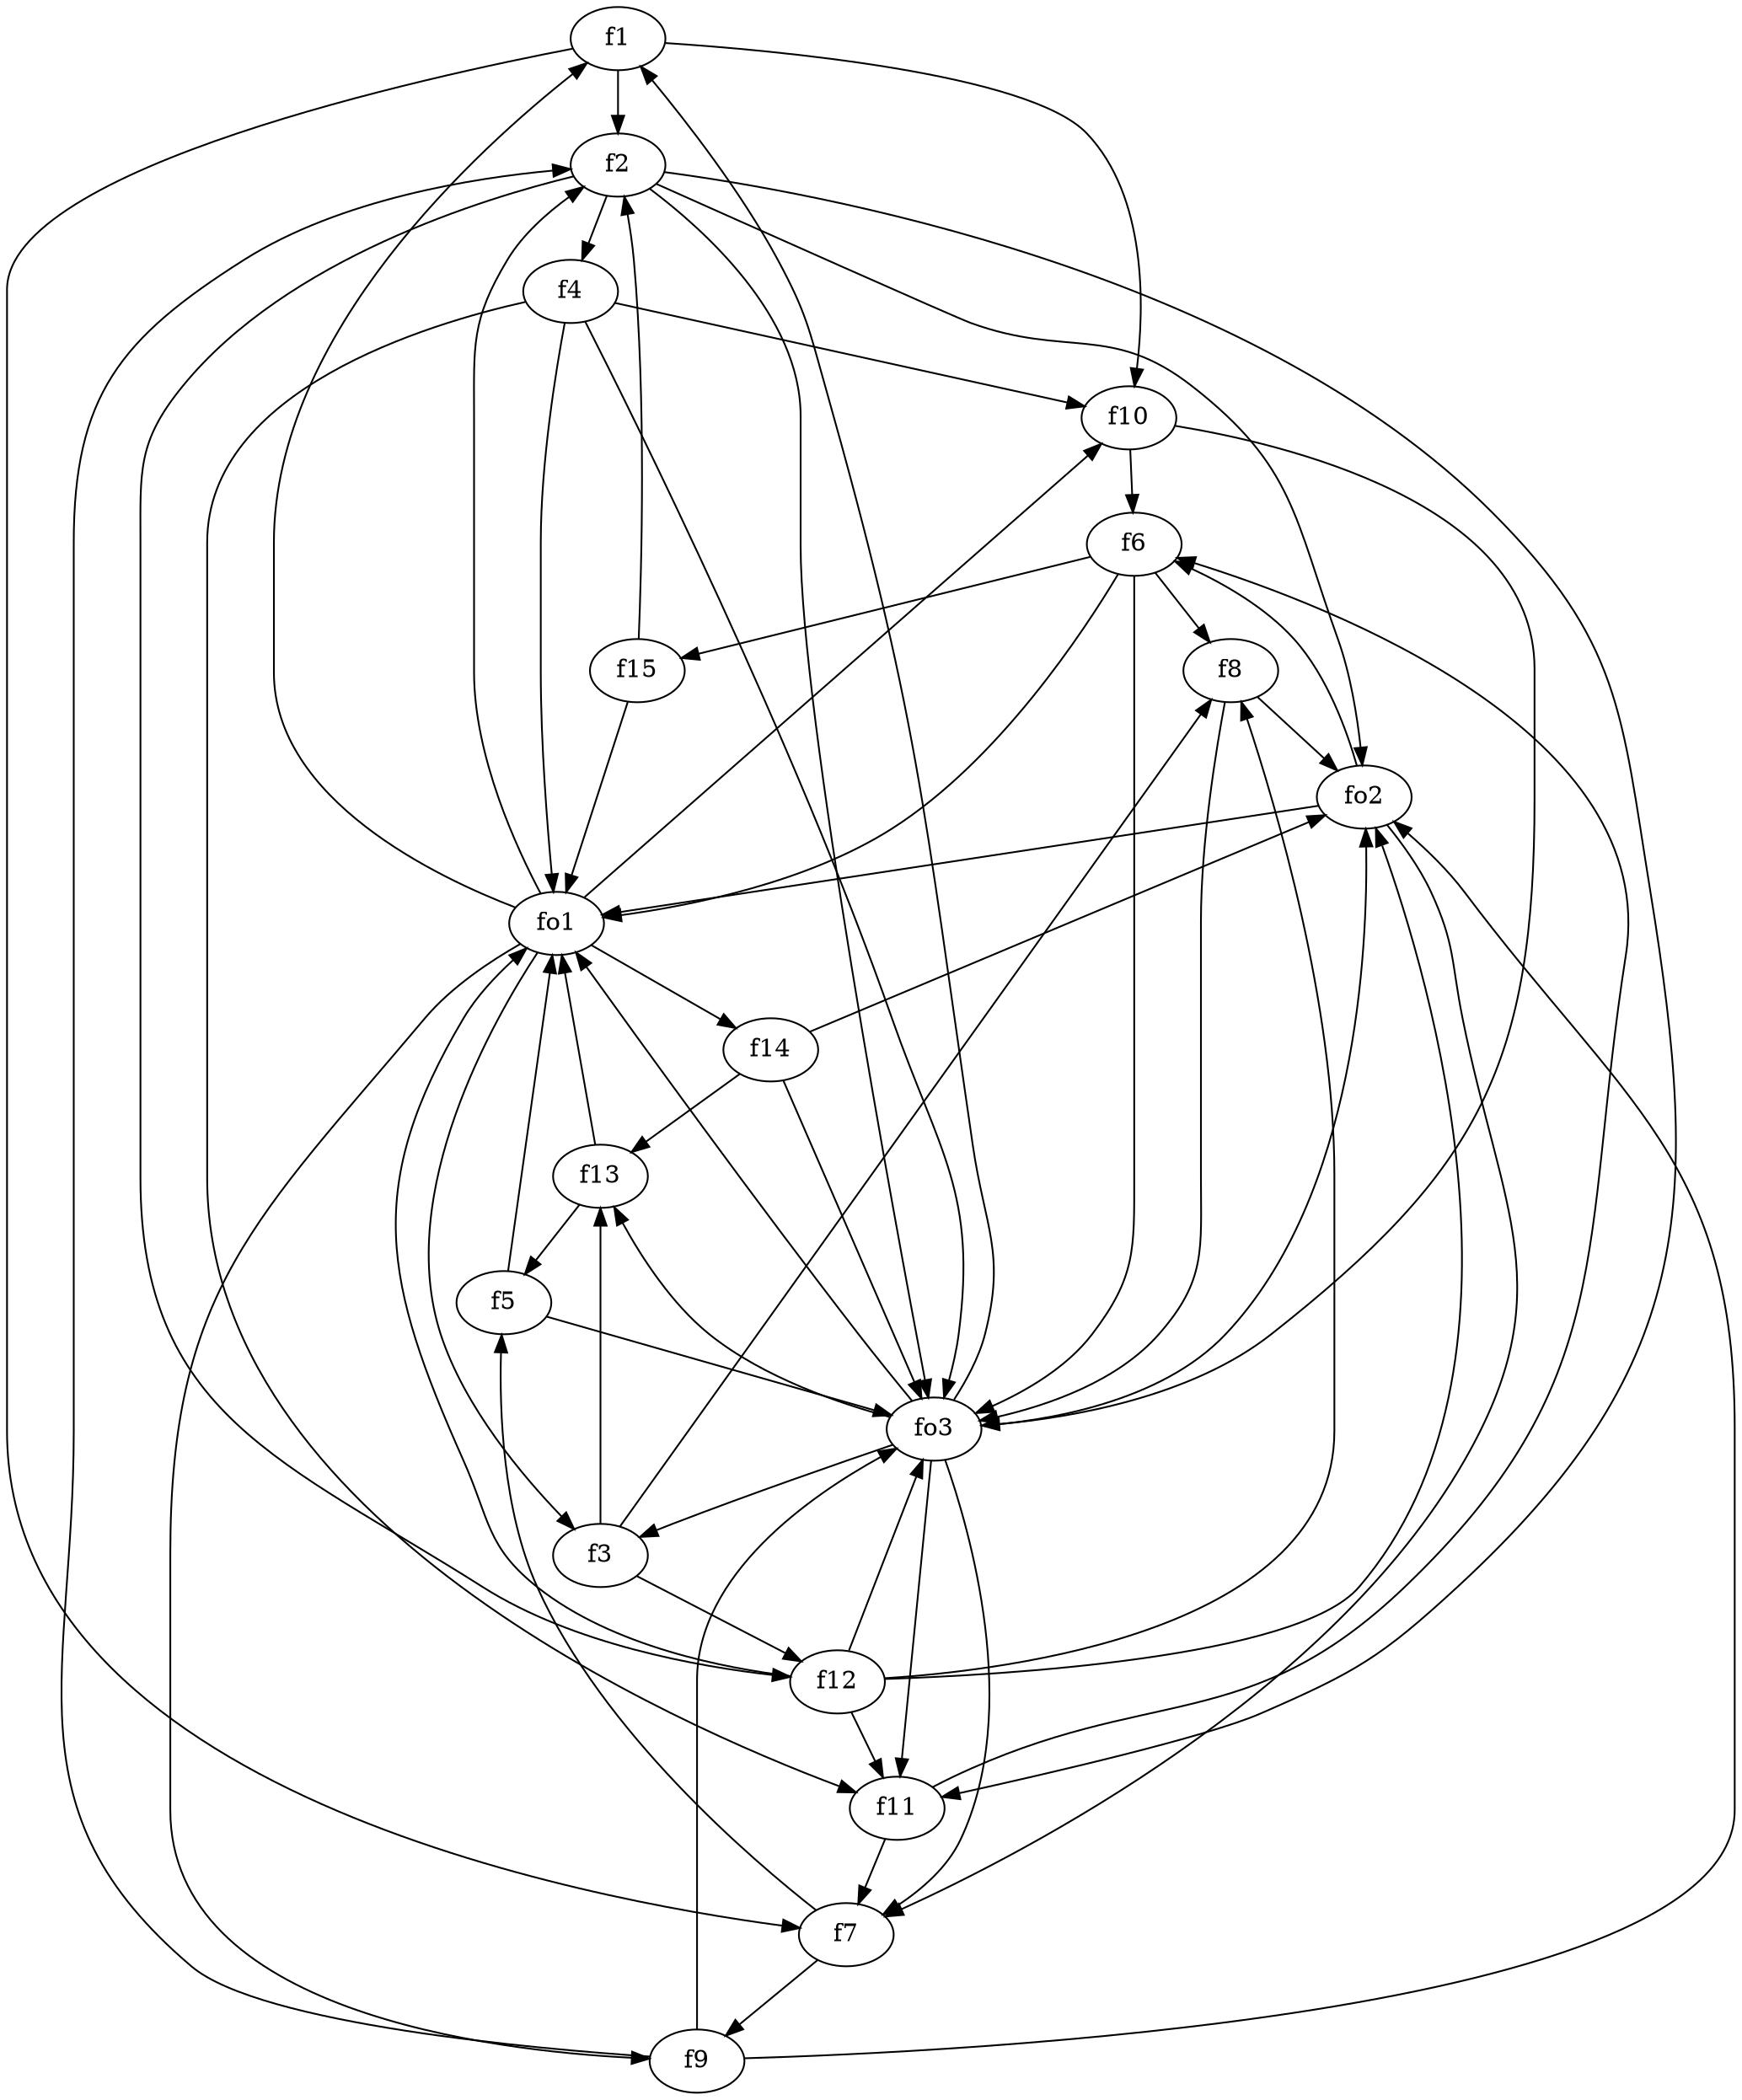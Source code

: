 strict digraph  {
f1;
f2;
f3;
f4;
f5;
f6;
f7;
f8;
f9;
f10;
f11;
f12;
f13;
f14;
f15;
fo1;
fo2;
fo3;
f1 -> f7  [weight=2];
f1 -> f10  [weight=2];
f1 -> f2  [weight=2];
f2 -> f4  [weight=2];
f2 -> f12  [weight=2];
f2 -> fo3  [weight=2];
f2 -> fo2  [weight=2];
f2 -> f11  [weight=2];
f3 -> f12  [weight=2];
f3 -> f13  [weight=2];
f3 -> f8  [weight=2];
f4 -> fo1  [weight=2];
f4 -> fo3  [weight=2];
f4 -> f10  [weight=2];
f4 -> f11  [weight=2];
f5 -> fo1  [weight=2];
f5 -> fo3  [weight=2];
f6 -> f15  [weight=2];
f6 -> fo1  [weight=2];
f6 -> f8  [weight=2];
f6 -> fo3  [weight=2];
f7 -> f5  [weight=2];
f7 -> f9  [weight=2];
f8 -> fo2  [weight=2];
f8 -> fo3  [weight=2];
f9 -> fo2  [weight=2];
f9 -> fo3  [weight=2];
f9 -> f2  [weight=2];
f10 -> fo3  [weight=2];
f10 -> f6  [weight=2];
f11 -> f6  [weight=2];
f11 -> f7  [weight=2];
f12 -> fo1  [weight=2];
f12 -> fo2  [weight=2];
f12 -> f11  [weight=2];
f12 -> f8  [weight=2];
f12 -> fo3  [weight=2];
f13 -> f5  [weight=2];
f13 -> fo1  [weight=2];
f14 -> fo3  [weight=2];
f14 -> fo2  [weight=2];
f14 -> f13  [weight=2];
f15 -> f2  [weight=2];
f15 -> fo1  [weight=2];
fo1 -> f10  [weight=2];
fo1 -> f9  [weight=2];
fo1 -> f3  [weight=2];
fo1 -> f2  [weight=2];
fo1 -> f1  [weight=2];
fo1 -> f14  [weight=2];
fo2 -> f7  [weight=2];
fo2 -> f6  [weight=2];
fo2 -> fo1  [weight=2];
fo3 -> f13  [weight=2];
fo3 -> f11  [weight=2];
fo3 -> f7  [weight=2];
fo3 -> f1  [weight=2];
fo3 -> fo1  [weight=2];
fo3 -> f3  [weight=2];
fo3 -> fo2  [weight=2];
}
